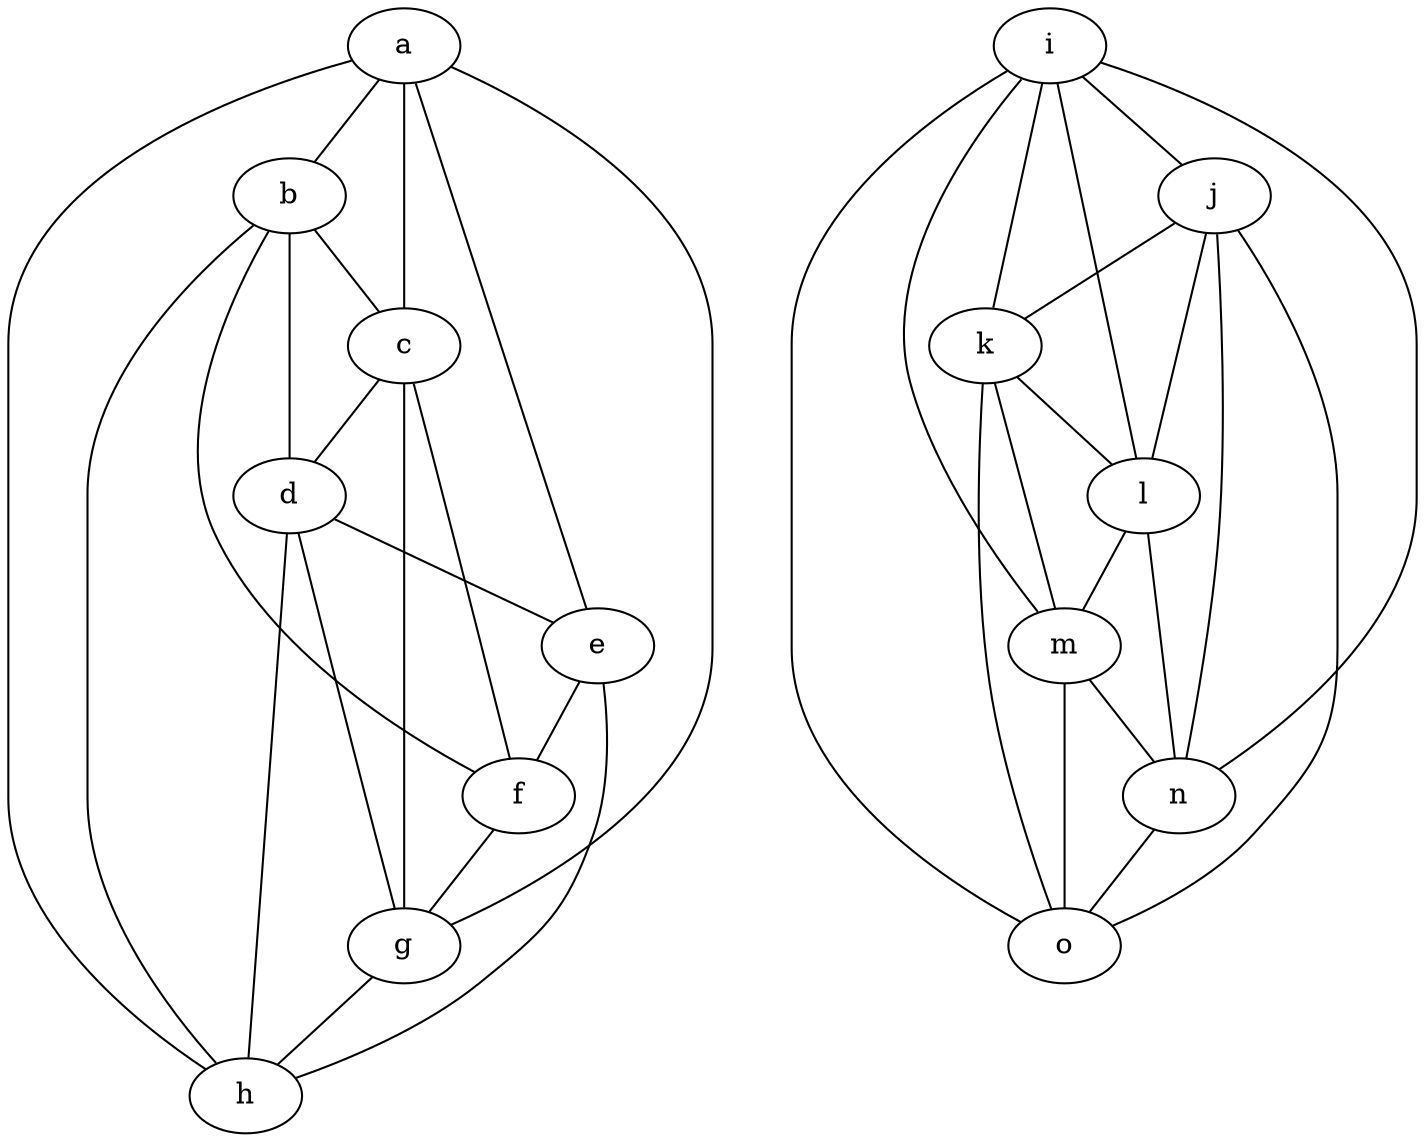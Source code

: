 graph graphname {
    a;
    b;
    c;
    d;
    e;
    f;
    g;
    h;
    i;
    j;
    k;
    l;
    m;
    n;
    o;
    a -- b;
    a -- c;
    a -- e;
    a -- g;
    a -- h;
    b -- c;
    b -- d;
    b -- f;
    b -- h;
    c -- d;
    c -- f;
    c -- g;
    d -- e;
    d -- g;
    d -- h;
    e -- f;
    e -- h;
    f -- g;
    g -- h;
    i -- j;
    i -- k;
    i -- l;
    i -- m;
    i -- n;
    i -- o;
    j -- k;
    j -- l;
    j -- n;
    j -- o;
    k -- l;
    k -- m;
    k -- o;
    l -- m;
    l -- n;
    m -- n;
    m -- o;
    n -- o;
}